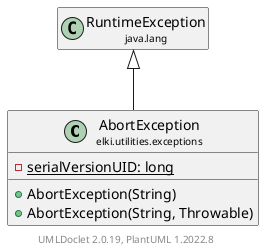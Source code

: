 @startuml
    remove .*\.(Instance|Par|Parameterizer|Factory)$
    set namespaceSeparator none
    hide empty fields
    hide empty methods

    class "<size:14>AbortException\n<size:10>elki.utilities.exceptions" as elki.utilities.exceptions.AbortException [[AbortException.html]] {
        {static} -serialVersionUID: long
        +AbortException(String)
        +AbortException(String, Throwable)
    }

    class "<size:14>RuntimeException\n<size:10>java.lang" as java.lang.RuntimeException

    java.lang.RuntimeException <|-- elki.utilities.exceptions.AbortException

    center footer UMLDoclet 2.0.19, PlantUML 1.2022.8
@enduml
